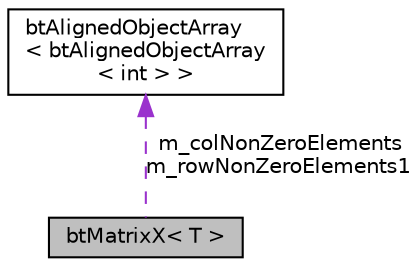 digraph "btMatrixX&lt; T &gt;"
{
  edge [fontname="Helvetica",fontsize="10",labelfontname="Helvetica",labelfontsize="10"];
  node [fontname="Helvetica",fontsize="10",shape=record];
  Node1 [label="btMatrixX\< T \>",height=0.2,width=0.4,color="black", fillcolor="grey75", style="filled", fontcolor="black"];
  Node2 -> Node1 [dir="back",color="darkorchid3",fontsize="10",style="dashed",label=" m_colNonZeroElements\nm_rowNonZeroElements1" ,fontname="Helvetica"];
  Node2 [label="btAlignedObjectArray\l\< btAlignedObjectArray\l\< int \> \>",height=0.2,width=0.4,color="black", fillcolor="white", style="filled",URL="$classbt_aligned_object_array.html"];
}
